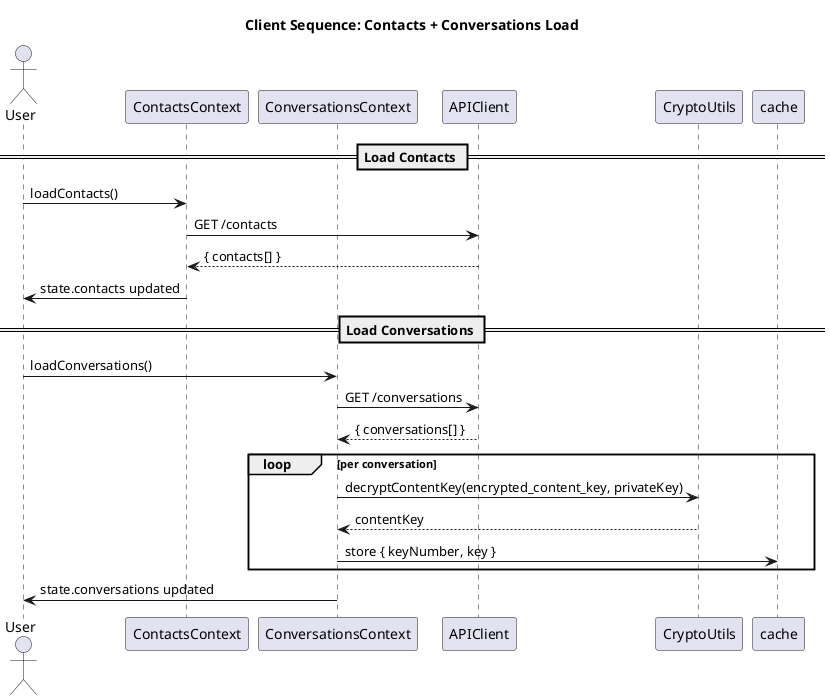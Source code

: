 @startuml
title Client Sequence: Contacts + Conversations Load

actor User
participant "ContactsContext" as CC
participant "ConversationsContext" as CvC
participant "APIClient" as API
participant "CryptoUtils" as CU

== Load Contacts ==
User -> CC: loadContacts()
CC -> API: GET /contacts
API --> CC: { contacts[] }
CC -> User: state.contacts updated

== Load Conversations ==
User -> CvC: loadConversations()
CvC -> API: GET /conversations
API --> CvC: { conversations[] }
loop per conversation
  CvC -> CU: decryptContentKey(encrypted_content_key, privateKey)
  CU --> CvC: contentKey
  CvC -> cache: store { keyNumber, key }
end
CvC -> User: state.conversations updated

@enduml

